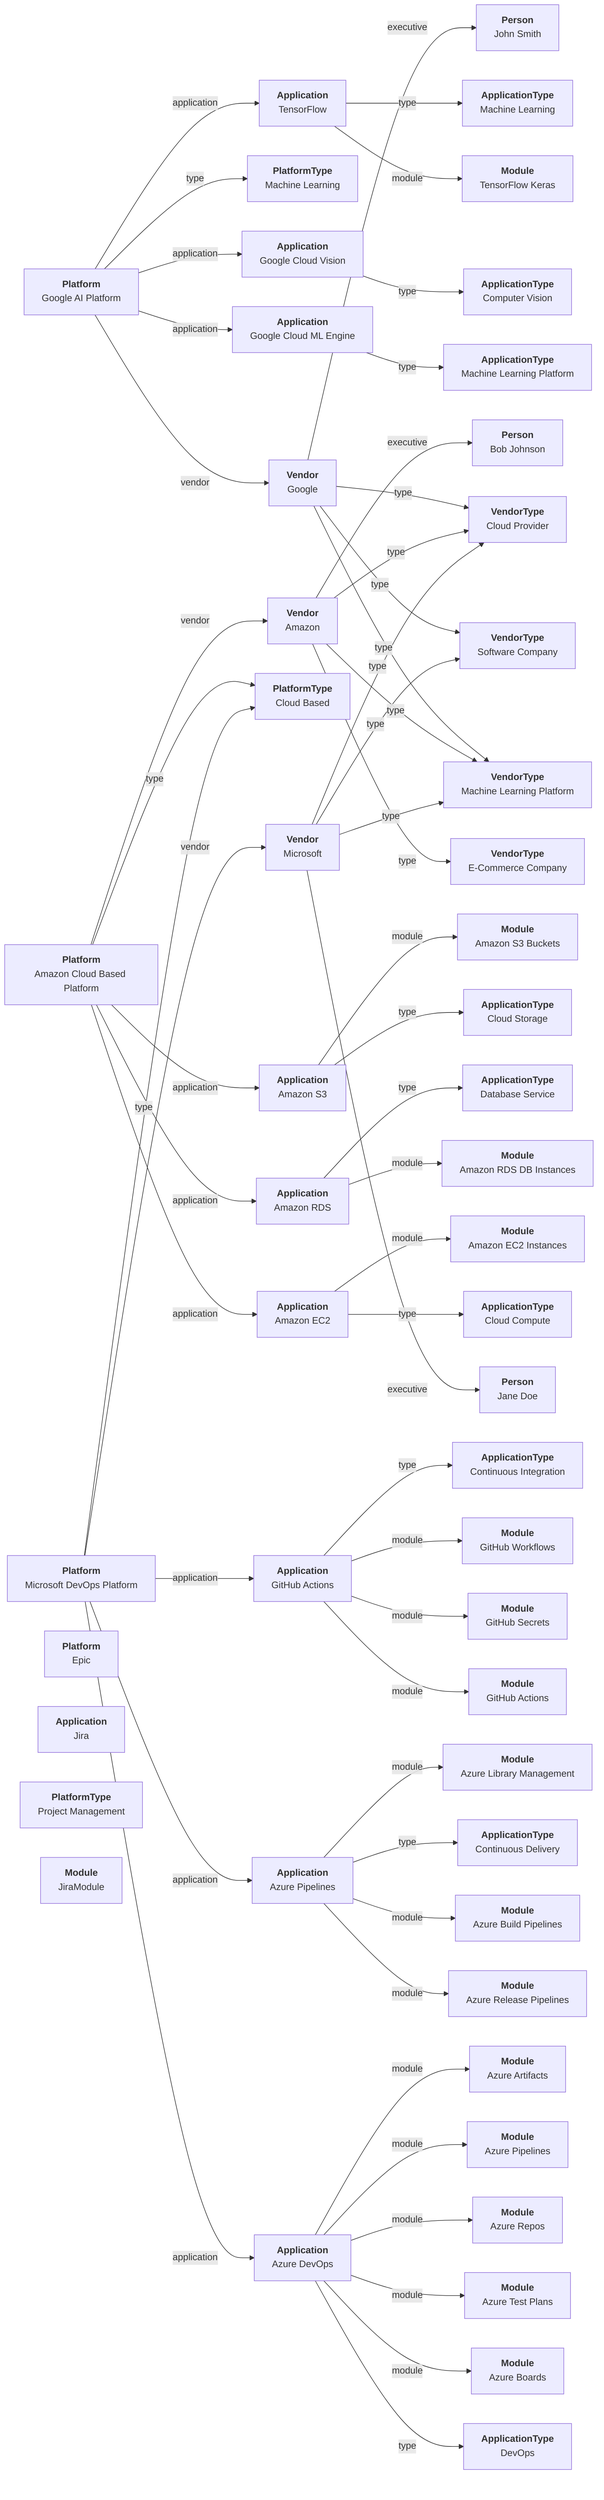 flowchart LR
          Platform:AIplatform[<b>Platform</b><br/>Google AI Platform]
          Application:CloudML[<b>Application</b><br/>Google Cloud ML Engine]
          PlatformType:MachineLearning[<b>PlatformType</b><br/>Machine Learning]
          ApplicationType:MachineLearningPlatform[<b>ApplicationType</b><br/>Machine Learning Platform]
          Platform:AIplatform-->|application| Application:CloudML
          Platform:AIplatform-->|type| PlatformType:MachineLearning
          Application:CloudML-->|type| ApplicationType:MachineLearningPlatform
          
          Application:CloudVision[<b>Application</b><br/>Google Cloud Vision]
          ApplicationType:ComputerVision[<b>ApplicationType</b><br/>Computer Vision]
          Platform:AIplatform-->|application| Application:CloudVision
          Application:CloudVision-->|type| ApplicationType:ComputerVision
          Application:TensorFlow[<b>Application</b><br/>TensorFlow]
          Module:Keras[<b>Module</b><br/>TensorFlow Keras]
          Platform:AIplatform-->|application| Application:TensorFlow
          Application:TensorFlow-->|module| Module:Keras
          ApplicationType:MachineLearning[<b>ApplicationType</b><br/>Machine Learning]
          Application:TensorFlow-->|type| ApplicationType:MachineLearning
          Vendor:Google[<b>Vendor</b><br/>Google]
          Person:JohnSmith[<b>Person</b><br/>John Smith]
          Platform:AIplatform-->|vendor| Vendor:Google
          Vendor:Google-->|executive| Person:JohnSmith
          coreaa:VendorType#SoftwareCompany[<b>VendorType</b><br/>Software Company]
          Vendor:Google-->|type| coreaa:VendorType#SoftwareCompany
          coreaa:VendorType#MachineLearningPlatform[<b>VendorType</b><br/>Machine Learning Platform]
          Vendor:Google-->|type| coreaa:VendorType#MachineLearningPlatform
          coreaa:VendorType#CloudProvider[<b>VendorType</b><br/>Cloud Provider]
          Vendor:Google-->|type| coreaa:VendorType#CloudProvider
Platform:CloudBased[<b>Platform</b><br/>Amazon Cloud Based Platform]
          Application:EC2[<b>Application</b><br/>Amazon EC2]
          PlatformType:CloudBased[<b>PlatformType</b><br/>Cloud Based]
          ApplicationType:CloudCompute[<b>ApplicationType</b><br/>Cloud Compute]
          Platform:CloudBased-->|application| Application:EC2
          Platform:CloudBased-->|type| PlatformType:CloudBased
          Application:EC2-->|type| ApplicationType:CloudCompute
          Module:Instances[<b>Module</b><br/>Amazon EC2 Instances]
          Application:EC2-->|module| Module:Instances
          Application:RDS[<b>Application</b><br/>Amazon RDS]
          Module:DBInstances[<b>Module</b><br/>Amazon RDS DB Instances]
          Platform:CloudBased-->|application| Application:RDS
          Application:RDS-->|module| Module:DBInstances
          ApplicationType:DatabaseService[<b>ApplicationType</b><br/>Database Service]
          Application:RDS-->|type| ApplicationType:DatabaseService
          Application:S3[<b>Application</b><br/>Amazon S3]
          ApplicationType:CloudStorage[<b>ApplicationType</b><br/>Cloud Storage]
          Platform:CloudBased-->|application| Application:S3
          Application:S3-->|type| ApplicationType:CloudStorage
          Module:Buckets[<b>Module</b><br/>Amazon S3 Buckets]
          Application:S3-->|module| Module:Buckets
          Vendor:Amazon[<b>Vendor</b><br/>Amazon]
          coreaa:VendorType#ECommerceCompany[<b>VendorType</b><br/>E-Commerce Company]
          Platform:CloudBased-->|vendor| Vendor:Amazon
          Vendor:Amazon-->|type| coreaa:VendorType#ECommerceCompany
          Vendor:Amazon-->|type| coreaa:VendorType#MachineLearningPlatform
          Vendor:Amazon-->|type| coreaa:VendorType#CloudProvider
          Person:BobJohnson[<b>Person</b><br/>Bob Johnson]
          Vendor:Amazon-->|executive| Person:BobJohnson
Platform:DevOps[<b>Platform</b><br/>Microsoft DevOps Platform]
          Application:AzureDevOps[<b>Application</b><br/>Azure DevOps]
          ApplicationType:DevOps[<b>ApplicationType</b><br/>DevOps]
          Platform:DevOps-->|application| Application:AzureDevOps
          Platform:DevOps-->|type| PlatformType:CloudBased
          Application:AzureDevOps-->|type| ApplicationType:DevOps
          Module:Boards[<b>Module</b><br/>Azure Boards]
          Application:AzureDevOps-->|module| Module:Boards
          Module:TestPlans[<b>Module</b><br/>Azure Test Plans]
          Application:AzureDevOps-->|module| Module:TestPlans
          Module:Repos[<b>Module</b><br/>Azure Repos]
          Application:AzureDevOps-->|module| Module:Repos
          Module:Pipelines[<b>Module</b><br/>Azure Pipelines]
          Application:AzureDevOps-->|module| Module:Pipelines
          Module:Artifacts[<b>Module</b><br/>Azure Artifacts]
          Application:AzureDevOps-->|module| Module:Artifacts
          Application:AzurePipelines[<b>Application</b><br/>Azure Pipelines]
          Module:ReleasePipelines[<b>Module</b><br/>Azure Release Pipelines]
          Platform:DevOps-->|application| Application:AzurePipelines
          Application:AzurePipelines-->|module| Module:ReleasePipelines
          Module:BuildPipelines[<b>Module</b><br/>Azure Build Pipelines]
          Application:AzurePipelines-->|module| Module:BuildPipelines
          ApplicationType:ContinuousDelivery[<b>ApplicationType</b><br/>Continuous Delivery]
          Application:AzurePipelines-->|type| ApplicationType:ContinuousDelivery
          Module:LibraryManagement[<b>Module</b><br/>Azure Library Management]
          Application:AzurePipelines-->|module| Module:LibraryManagement
          Application:GitHubActions[<b>Application</b><br/>GitHub Actions]
          Module:Actions[<b>Module</b><br/>GitHub Actions]
          Platform:DevOps-->|application| Application:GitHubActions
          Application:GitHubActions-->|module| Module:Actions
          Module:Secrets[<b>Module</b><br/>GitHub Secrets]
          Application:GitHubActions-->|module| Module:Secrets
          Module:Workflows[<b>Module</b><br/>GitHub Workflows]
          Application:GitHubActions-->|module| Module:Workflows
          ApplicationType:ContinuousIntegration[<b>ApplicationType</b><br/>Continuous Integration]
          Application:GitHubActions-->|type| ApplicationType:ContinuousIntegration
          Vendor:Microsoft[<b>Vendor</b><br/>Microsoft]
          Person:JaneDoe[<b>Person</b><br/>Jane Doe]
          Platform:DevOps-->|vendor| Vendor:Microsoft
          Vendor:Microsoft-->|executive| Person:JaneDoe
          Vendor:Microsoft-->|type| coreaa:VendorType#MachineLearningPlatform
          Vendor:Microsoft-->|type| coreaa:VendorType#CloudProvider
          Vendor:Microsoft-->|type| coreaa:VendorType#SoftwareCompany
Platform:Epic[<b>Platform</b><br/>Epic]
          Application:Jira[<b>Application</b><br/>Jira]
          PlatformType:ProjectManagement[<b>PlatformType</b><br/>Project Management]
          Module:JiraModule[<b>Module</b><br/>JiraModule]